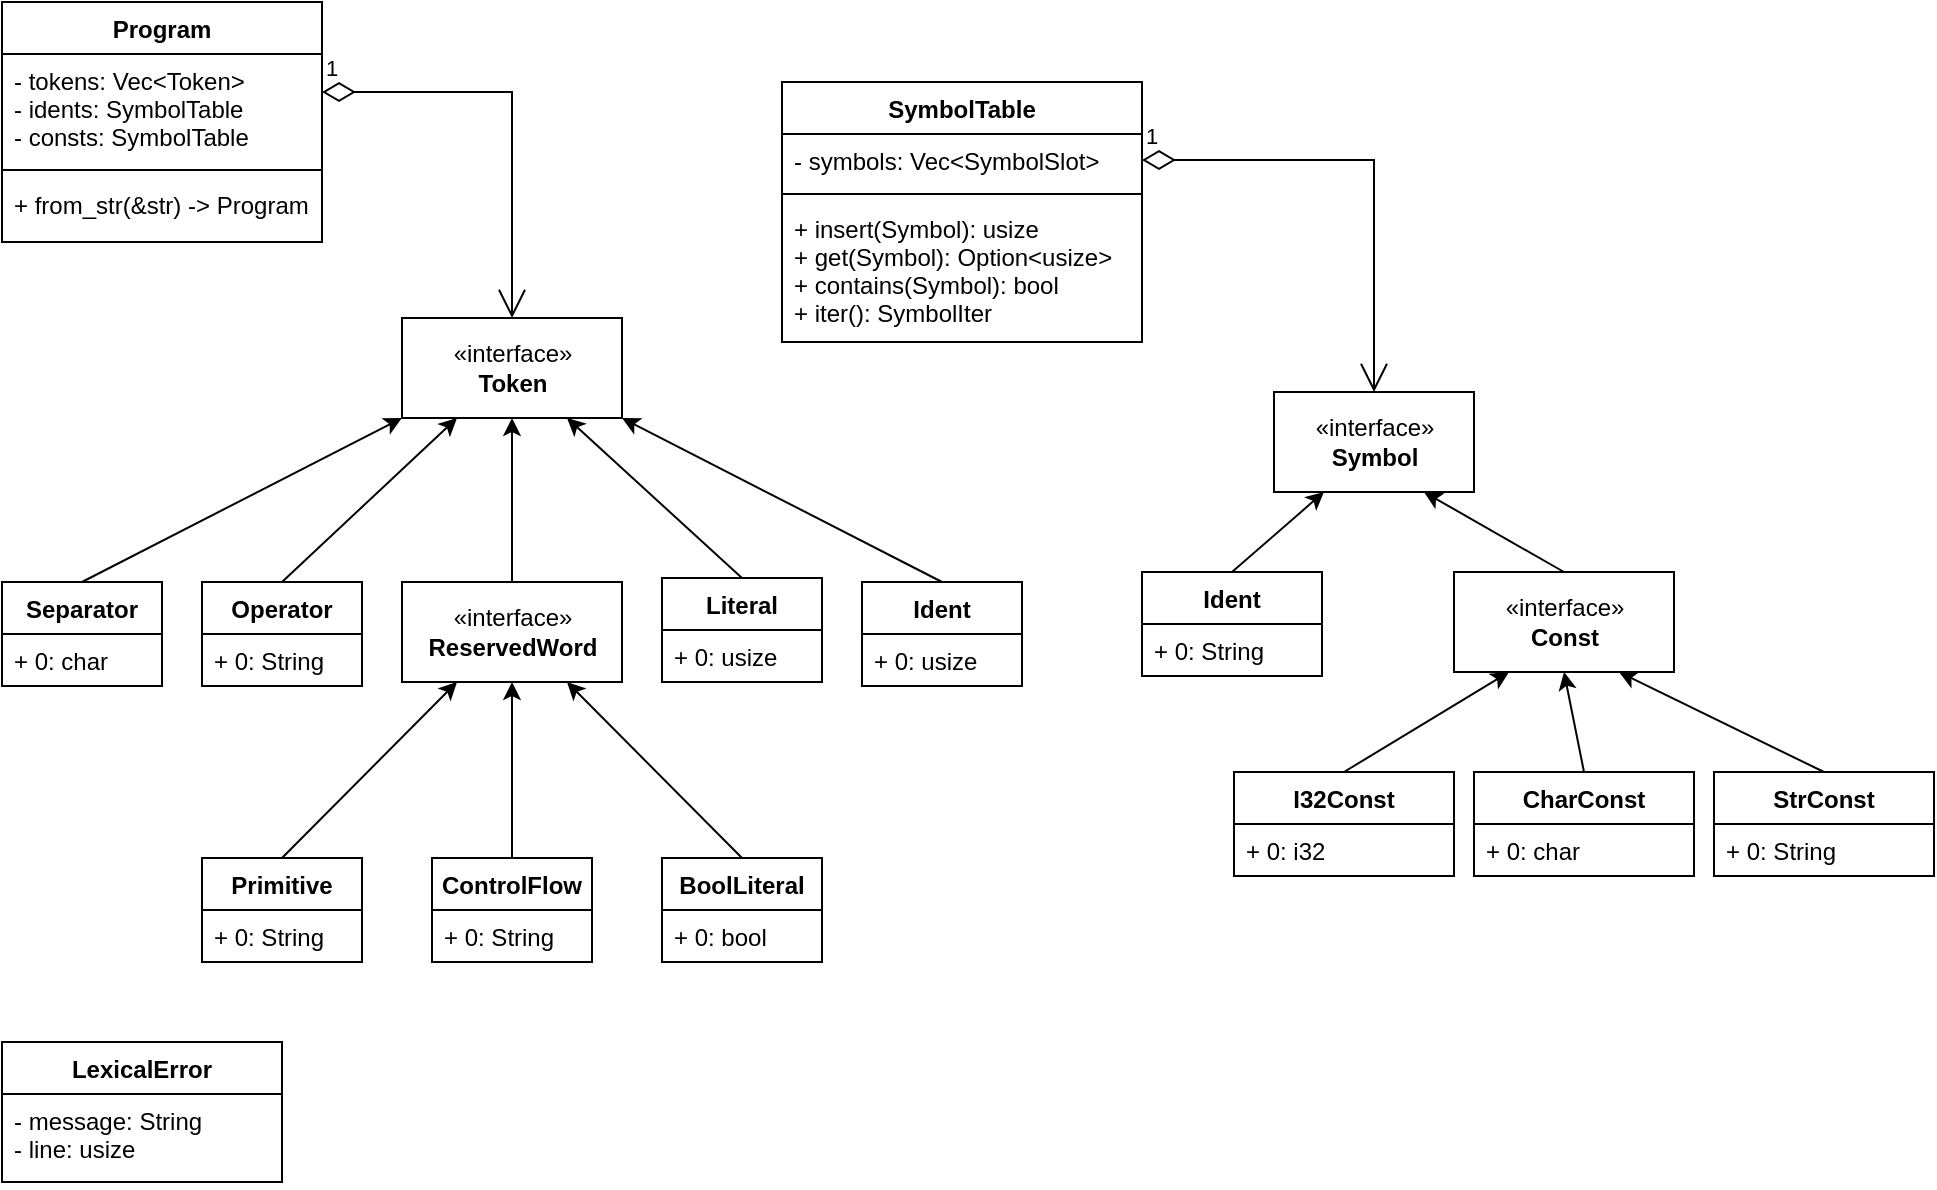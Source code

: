<mxfile version="20.5.1" type="device"><diagram id="C5RBs43oDa-KdzZeNtuy" name="Page-1"><mxGraphModel dx="1254" dy="926" grid="1" gridSize="10" guides="1" tooltips="1" connect="1" arrows="1" fold="1" page="1" pageScale="1" pageWidth="827" pageHeight="1169" math="0" shadow="0"><root><mxCell id="WIyWlLk6GJQsqaUBKTNV-0"/><mxCell id="WIyWlLk6GJQsqaUBKTNV-1" parent="WIyWlLk6GJQsqaUBKTNV-0"/><mxCell id="aQeMRe8vIZH7wKbI3MLA-5" value="Program" style="swimlane;fontStyle=1;align=center;verticalAlign=top;childLayout=stackLayout;horizontal=1;startSize=26;horizontalStack=0;resizeParent=1;resizeParentMax=0;resizeLast=0;collapsible=1;marginBottom=0;" parent="WIyWlLk6GJQsqaUBKTNV-1" vertex="1"><mxGeometry x="30" y="60" width="160" height="120" as="geometry"/></mxCell><mxCell id="aQeMRe8vIZH7wKbI3MLA-6" value="- tokens: Vec&lt;Token&gt;&#xA;- idents: SymbolTable&#xA;- consts: SymbolTable&#xA;" style="text;strokeColor=none;fillColor=none;align=left;verticalAlign=top;spacingLeft=4;spacingRight=4;overflow=hidden;rotatable=0;points=[[0,0.5],[1,0.5]];portConstraint=eastwest;" parent="aQeMRe8vIZH7wKbI3MLA-5" vertex="1"><mxGeometry y="26" width="160" height="54" as="geometry"/></mxCell><mxCell id="aQeMRe8vIZH7wKbI3MLA-7" value="" style="line;strokeWidth=1;fillColor=none;align=left;verticalAlign=middle;spacingTop=-1;spacingLeft=3;spacingRight=3;rotatable=0;labelPosition=right;points=[];portConstraint=eastwest;strokeColor=inherit;" parent="aQeMRe8vIZH7wKbI3MLA-5" vertex="1"><mxGeometry y="80" width="160" height="8" as="geometry"/></mxCell><mxCell id="aQeMRe8vIZH7wKbI3MLA-8" value="+ from_str(&amp;str) -&gt; Program" style="text;strokeColor=none;fillColor=none;align=left;verticalAlign=top;spacingLeft=4;spacingRight=4;overflow=hidden;rotatable=0;points=[[0,0.5],[1,0.5]];portConstraint=eastwest;" parent="aQeMRe8vIZH7wKbI3MLA-5" vertex="1"><mxGeometry y="88" width="160" height="32" as="geometry"/></mxCell><mxCell id="aQeMRe8vIZH7wKbI3MLA-10" value="«interface»&lt;br&gt;&lt;b&gt;Symbol&lt;/b&gt;" style="html=1;" parent="WIyWlLk6GJQsqaUBKTNV-1" vertex="1"><mxGeometry x="666" y="255" width="100" height="50" as="geometry"/></mxCell><mxCell id="aQeMRe8vIZH7wKbI3MLA-11" value="Ident" style="swimlane;fontStyle=1;childLayout=stackLayout;horizontal=1;startSize=26;fillColor=none;horizontalStack=0;resizeParent=1;resizeParentMax=0;resizeLast=0;collapsible=1;marginBottom=0;" parent="WIyWlLk6GJQsqaUBKTNV-1" vertex="1"><mxGeometry x="600" y="345" width="90" height="52" as="geometry"/></mxCell><mxCell id="aQeMRe8vIZH7wKbI3MLA-12" value="+ 0: String" style="text;strokeColor=none;fillColor=none;align=left;verticalAlign=top;spacingLeft=4;spacingRight=4;overflow=hidden;rotatable=0;points=[[0,0.5],[1,0.5]];portConstraint=eastwest;" parent="aQeMRe8vIZH7wKbI3MLA-11" vertex="1"><mxGeometry y="26" width="90" height="26" as="geometry"/></mxCell><mxCell id="aQeMRe8vIZH7wKbI3MLA-23" value="«interface»&lt;br&gt;&lt;div&gt;&lt;b&gt;Const&lt;/b&gt;&lt;/div&gt;" style="html=1;" parent="WIyWlLk6GJQsqaUBKTNV-1" vertex="1"><mxGeometry x="756" y="345" width="110" height="50" as="geometry"/></mxCell><mxCell id="aQeMRe8vIZH7wKbI3MLA-28" value="I32Const" style="swimlane;fontStyle=1;childLayout=stackLayout;horizontal=1;startSize=26;fillColor=none;horizontalStack=0;resizeParent=1;resizeParentMax=0;resizeLast=0;collapsible=1;marginBottom=0;" parent="WIyWlLk6GJQsqaUBKTNV-1" vertex="1"><mxGeometry x="646" y="445" width="110" height="52" as="geometry"/></mxCell><mxCell id="aQeMRe8vIZH7wKbI3MLA-29" value="+ 0: i32" style="text;strokeColor=none;fillColor=none;align=left;verticalAlign=top;spacingLeft=4;spacingRight=4;overflow=hidden;rotatable=0;points=[[0,0.5],[1,0.5]];portConstraint=eastwest;" parent="aQeMRe8vIZH7wKbI3MLA-28" vertex="1"><mxGeometry y="26" width="110" height="26" as="geometry"/></mxCell><mxCell id="aQeMRe8vIZH7wKbI3MLA-32" value="CharConst" style="swimlane;fontStyle=1;childLayout=stackLayout;horizontal=1;startSize=26;fillColor=none;horizontalStack=0;resizeParent=1;resizeParentMax=0;resizeLast=0;collapsible=1;marginBottom=0;" parent="WIyWlLk6GJQsqaUBKTNV-1" vertex="1"><mxGeometry x="766" y="445" width="110" height="52" as="geometry"/></mxCell><mxCell id="aQeMRe8vIZH7wKbI3MLA-33" value="+ 0: char" style="text;strokeColor=none;fillColor=none;align=left;verticalAlign=top;spacingLeft=4;spacingRight=4;overflow=hidden;rotatable=0;points=[[0,0.5],[1,0.5]];portConstraint=eastwest;" parent="aQeMRe8vIZH7wKbI3MLA-32" vertex="1"><mxGeometry y="26" width="110" height="26" as="geometry"/></mxCell><mxCell id="aQeMRe8vIZH7wKbI3MLA-34" value="StrConst" style="swimlane;fontStyle=1;childLayout=stackLayout;horizontal=1;startSize=26;fillColor=none;horizontalStack=0;resizeParent=1;resizeParentMax=0;resizeLast=0;collapsible=1;marginBottom=0;" parent="WIyWlLk6GJQsqaUBKTNV-1" vertex="1"><mxGeometry x="886" y="445" width="110" height="52" as="geometry"/></mxCell><mxCell id="aQeMRe8vIZH7wKbI3MLA-35" value="+ 0: String" style="text;strokeColor=none;fillColor=none;align=left;verticalAlign=top;spacingLeft=4;spacingRight=4;overflow=hidden;rotatable=0;points=[[0,0.5],[1,0.5]];portConstraint=eastwest;" parent="aQeMRe8vIZH7wKbI3MLA-34" vertex="1"><mxGeometry y="26" width="110" height="26" as="geometry"/></mxCell><mxCell id="aQeMRe8vIZH7wKbI3MLA-40" value="" style="endArrow=classic;html=1;rounded=0;entryX=0.25;entryY=1;entryDx=0;entryDy=0;exitX=0.5;exitY=0;exitDx=0;exitDy=0;" parent="WIyWlLk6GJQsqaUBKTNV-1" source="aQeMRe8vIZH7wKbI3MLA-28" target="aQeMRe8vIZH7wKbI3MLA-23" edge="1"><mxGeometry width="50" height="50" relative="1" as="geometry"><mxPoint x="666" y="565" as="sourcePoint"/><mxPoint x="716" y="515" as="targetPoint"/></mxGeometry></mxCell><mxCell id="aQeMRe8vIZH7wKbI3MLA-41" value="" style="endArrow=classic;html=1;rounded=0;entryX=0.5;entryY=1;entryDx=0;entryDy=0;exitX=0.5;exitY=0;exitDx=0;exitDy=0;" parent="WIyWlLk6GJQsqaUBKTNV-1" source="aQeMRe8vIZH7wKbI3MLA-32" target="aQeMRe8vIZH7wKbI3MLA-23" edge="1"><mxGeometry width="50" height="50" relative="1" as="geometry"><mxPoint x="666" y="565" as="sourcePoint"/><mxPoint x="716" y="515" as="targetPoint"/></mxGeometry></mxCell><mxCell id="aQeMRe8vIZH7wKbI3MLA-42" value="" style="endArrow=classic;html=1;rounded=0;entryX=0.75;entryY=1;entryDx=0;entryDy=0;exitX=0.5;exitY=0;exitDx=0;exitDy=0;" parent="WIyWlLk6GJQsqaUBKTNV-1" source="aQeMRe8vIZH7wKbI3MLA-34" target="aQeMRe8vIZH7wKbI3MLA-23" edge="1"><mxGeometry width="50" height="50" relative="1" as="geometry"><mxPoint x="666" y="565" as="sourcePoint"/><mxPoint x="716" y="515" as="targetPoint"/></mxGeometry></mxCell><mxCell id="aQeMRe8vIZH7wKbI3MLA-43" value="" style="endArrow=classic;html=1;rounded=0;entryX=0.25;entryY=1;entryDx=0;entryDy=0;exitX=0.5;exitY=0;exitDx=0;exitDy=0;" parent="WIyWlLk6GJQsqaUBKTNV-1" source="aQeMRe8vIZH7wKbI3MLA-11" target="aQeMRe8vIZH7wKbI3MLA-10" edge="1"><mxGeometry width="50" height="50" relative="1" as="geometry"><mxPoint x="666" y="565" as="sourcePoint"/><mxPoint x="716" y="515" as="targetPoint"/></mxGeometry></mxCell><mxCell id="aQeMRe8vIZH7wKbI3MLA-44" value="" style="endArrow=classic;html=1;rounded=0;entryX=0.75;entryY=1;entryDx=0;entryDy=0;exitX=0.5;exitY=0;exitDx=0;exitDy=0;" parent="WIyWlLk6GJQsqaUBKTNV-1" source="aQeMRe8vIZH7wKbI3MLA-23" target="aQeMRe8vIZH7wKbI3MLA-10" edge="1"><mxGeometry width="50" height="50" relative="1" as="geometry"><mxPoint x="666" y="565" as="sourcePoint"/><mxPoint x="716" y="515" as="targetPoint"/></mxGeometry></mxCell><mxCell id="aQeMRe8vIZH7wKbI3MLA-49" value="«interface»&lt;br&gt;&lt;div&gt;&lt;b&gt;Token&lt;/b&gt;&lt;/div&gt;" style="html=1;" parent="WIyWlLk6GJQsqaUBKTNV-1" vertex="1"><mxGeometry x="230" y="218" width="110" height="50" as="geometry"/></mxCell><mxCell id="aQeMRe8vIZH7wKbI3MLA-50" value="Literal" style="swimlane;fontStyle=1;childLayout=stackLayout;horizontal=1;startSize=26;fillColor=none;horizontalStack=0;resizeParent=1;resizeParentMax=0;resizeLast=0;collapsible=1;marginBottom=0;" parent="WIyWlLk6GJQsqaUBKTNV-1" vertex="1"><mxGeometry x="360" y="348" width="80" height="52" as="geometry"/></mxCell><mxCell id="aQeMRe8vIZH7wKbI3MLA-51" value="+ 0: usize" style="text;strokeColor=none;fillColor=none;align=left;verticalAlign=top;spacingLeft=4;spacingRight=4;overflow=hidden;rotatable=0;points=[[0,0.5],[1,0.5]];portConstraint=eastwest;" parent="aQeMRe8vIZH7wKbI3MLA-50" vertex="1"><mxGeometry y="26" width="80" height="26" as="geometry"/></mxCell><mxCell id="aQeMRe8vIZH7wKbI3MLA-54" value="Ident" style="swimlane;fontStyle=1;childLayout=stackLayout;horizontal=1;startSize=26;fillColor=none;horizontalStack=0;resizeParent=1;resizeParentMax=0;resizeLast=0;collapsible=1;marginBottom=0;" parent="WIyWlLk6GJQsqaUBKTNV-1" vertex="1"><mxGeometry x="460" y="350" width="80" height="52" as="geometry"/></mxCell><mxCell id="aQeMRe8vIZH7wKbI3MLA-55" value="+ 0: usize" style="text;strokeColor=none;fillColor=none;align=left;verticalAlign=top;spacingLeft=4;spacingRight=4;overflow=hidden;rotatable=0;points=[[0,0.5],[1,0.5]];portConstraint=eastwest;" parent="aQeMRe8vIZH7wKbI3MLA-54" vertex="1"><mxGeometry y="26" width="80" height="26" as="geometry"/></mxCell><mxCell id="aQeMRe8vIZH7wKbI3MLA-59" value="«interface»&lt;br&gt;&lt;b&gt;ReservedWord&lt;/b&gt;" style="html=1;" parent="WIyWlLk6GJQsqaUBKTNV-1" vertex="1"><mxGeometry x="230" y="350" width="110" height="50" as="geometry"/></mxCell><mxCell id="aQeMRe8vIZH7wKbI3MLA-60" value="" style="endArrow=classic;html=1;rounded=0;entryX=0;entryY=1;entryDx=0;entryDy=0;exitX=0.5;exitY=0;exitDx=0;exitDy=0;" parent="WIyWlLk6GJQsqaUBKTNV-1" source="aQeMRe8vIZH7wKbI3MLA-65" target="aQeMRe8vIZH7wKbI3MLA-49" edge="1"><mxGeometry width="50" height="50" relative="1" as="geometry"><mxPoint x="70" y="380" as="sourcePoint"/><mxPoint x="450" y="288" as="targetPoint"/></mxGeometry></mxCell><mxCell id="aQeMRe8vIZH7wKbI3MLA-61" value="" style="endArrow=classic;html=1;rounded=0;entryX=0.25;entryY=1;entryDx=0;entryDy=0;exitX=0.5;exitY=0;exitDx=0;exitDy=0;" parent="WIyWlLk6GJQsqaUBKTNV-1" source="aQeMRe8vIZH7wKbI3MLA-67" target="aQeMRe8vIZH7wKbI3MLA-49" edge="1"><mxGeometry width="50" height="50" relative="1" as="geometry"><mxPoint x="170" y="348" as="sourcePoint"/><mxPoint x="450" y="288" as="targetPoint"/></mxGeometry></mxCell><mxCell id="aQeMRe8vIZH7wKbI3MLA-62" value="" style="endArrow=classic;html=1;rounded=0;entryX=0.5;entryY=1;entryDx=0;entryDy=0;exitX=0.5;exitY=0;exitDx=0;exitDy=0;" parent="WIyWlLk6GJQsqaUBKTNV-1" source="aQeMRe8vIZH7wKbI3MLA-59" target="aQeMRe8vIZH7wKbI3MLA-49" edge="1"><mxGeometry width="50" height="50" relative="1" as="geometry"><mxPoint x="400" y="338" as="sourcePoint"/><mxPoint x="450" y="288" as="targetPoint"/></mxGeometry></mxCell><mxCell id="aQeMRe8vIZH7wKbI3MLA-63" value="" style="endArrow=classic;html=1;rounded=0;entryX=0.75;entryY=1;entryDx=0;entryDy=0;exitX=0.5;exitY=0;exitDx=0;exitDy=0;" parent="WIyWlLk6GJQsqaUBKTNV-1" source="aQeMRe8vIZH7wKbI3MLA-50" target="aQeMRe8vIZH7wKbI3MLA-49" edge="1"><mxGeometry width="50" height="50" relative="1" as="geometry"><mxPoint x="400" y="338" as="sourcePoint"/><mxPoint x="450" y="288" as="targetPoint"/></mxGeometry></mxCell><mxCell id="aQeMRe8vIZH7wKbI3MLA-64" value="" style="endArrow=classic;html=1;rounded=0;entryX=1;entryY=1;entryDx=0;entryDy=0;exitX=0.5;exitY=0;exitDx=0;exitDy=0;" parent="WIyWlLk6GJQsqaUBKTNV-1" source="aQeMRe8vIZH7wKbI3MLA-54" target="aQeMRe8vIZH7wKbI3MLA-49" edge="1"><mxGeometry width="50" height="50" relative="1" as="geometry"><mxPoint x="400" y="338" as="sourcePoint"/><mxPoint x="450" y="288" as="targetPoint"/></mxGeometry></mxCell><mxCell id="aQeMRe8vIZH7wKbI3MLA-65" value="Separator" style="swimlane;fontStyle=1;childLayout=stackLayout;horizontal=1;startSize=26;fillColor=none;horizontalStack=0;resizeParent=1;resizeParentMax=0;resizeLast=0;collapsible=1;marginBottom=0;" parent="WIyWlLk6GJQsqaUBKTNV-1" vertex="1"><mxGeometry x="30" y="350" width="80" height="52" as="geometry"/></mxCell><mxCell id="aQeMRe8vIZH7wKbI3MLA-66" value="+ 0: char" style="text;strokeColor=none;fillColor=none;align=left;verticalAlign=top;spacingLeft=4;spacingRight=4;overflow=hidden;rotatable=0;points=[[0,0.5],[1,0.5]];portConstraint=eastwest;" parent="aQeMRe8vIZH7wKbI3MLA-65" vertex="1"><mxGeometry y="26" width="80" height="26" as="geometry"/></mxCell><mxCell id="aQeMRe8vIZH7wKbI3MLA-67" value="Operator" style="swimlane;fontStyle=1;childLayout=stackLayout;horizontal=1;startSize=26;fillColor=none;horizontalStack=0;resizeParent=1;resizeParentMax=0;resizeLast=0;collapsible=1;marginBottom=0;" parent="WIyWlLk6GJQsqaUBKTNV-1" vertex="1"><mxGeometry x="130" y="350" width="80" height="52" as="geometry"/></mxCell><mxCell id="aQeMRe8vIZH7wKbI3MLA-68" value="+ 0: String" style="text;strokeColor=none;fillColor=none;align=left;verticalAlign=top;spacingLeft=4;spacingRight=4;overflow=hidden;rotatable=0;points=[[0,0.5],[1,0.5]];portConstraint=eastwest;" parent="aQeMRe8vIZH7wKbI3MLA-67" vertex="1"><mxGeometry y="26" width="80" height="26" as="geometry"/></mxCell><mxCell id="aQeMRe8vIZH7wKbI3MLA-69" value="BoolLiteral" style="swimlane;fontStyle=1;childLayout=stackLayout;horizontal=1;startSize=26;fillColor=none;horizontalStack=0;resizeParent=1;resizeParentMax=0;resizeLast=0;collapsible=1;marginBottom=0;" parent="WIyWlLk6GJQsqaUBKTNV-1" vertex="1"><mxGeometry x="360" y="488" width="80" height="52" as="geometry"/></mxCell><mxCell id="aQeMRe8vIZH7wKbI3MLA-70" value="+ 0: bool" style="text;strokeColor=none;fillColor=none;align=left;verticalAlign=top;spacingLeft=4;spacingRight=4;overflow=hidden;rotatable=0;points=[[0,0.5],[1,0.5]];portConstraint=eastwest;" parent="aQeMRe8vIZH7wKbI3MLA-69" vertex="1"><mxGeometry y="26" width="80" height="26" as="geometry"/></mxCell><mxCell id="aQeMRe8vIZH7wKbI3MLA-71" value="ControlFlow" style="swimlane;fontStyle=1;childLayout=stackLayout;horizontal=1;startSize=26;fillColor=none;horizontalStack=0;resizeParent=1;resizeParentMax=0;resizeLast=0;collapsible=1;marginBottom=0;" parent="WIyWlLk6GJQsqaUBKTNV-1" vertex="1"><mxGeometry x="245" y="488" width="80" height="52" as="geometry"/></mxCell><mxCell id="aQeMRe8vIZH7wKbI3MLA-72" value="+ 0: String" style="text;strokeColor=none;fillColor=none;align=left;verticalAlign=top;spacingLeft=4;spacingRight=4;overflow=hidden;rotatable=0;points=[[0,0.5],[1,0.5]];portConstraint=eastwest;" parent="aQeMRe8vIZH7wKbI3MLA-71" vertex="1"><mxGeometry y="26" width="80" height="26" as="geometry"/></mxCell><mxCell id="aQeMRe8vIZH7wKbI3MLA-73" value="Primitive" style="swimlane;fontStyle=1;childLayout=stackLayout;horizontal=1;startSize=26;fillColor=none;horizontalStack=0;resizeParent=1;resizeParentMax=0;resizeLast=0;collapsible=1;marginBottom=0;" parent="WIyWlLk6GJQsqaUBKTNV-1" vertex="1"><mxGeometry x="130" y="488" width="80" height="52" as="geometry"/></mxCell><mxCell id="aQeMRe8vIZH7wKbI3MLA-74" value="+ 0: String" style="text;strokeColor=none;fillColor=none;align=left;verticalAlign=top;spacingLeft=4;spacingRight=4;overflow=hidden;rotatable=0;points=[[0,0.5],[1,0.5]];portConstraint=eastwest;" parent="aQeMRe8vIZH7wKbI3MLA-73" vertex="1"><mxGeometry y="26" width="80" height="26" as="geometry"/></mxCell><mxCell id="aQeMRe8vIZH7wKbI3MLA-75" value="" style="endArrow=classic;html=1;rounded=0;entryX=0.25;entryY=1;entryDx=0;entryDy=0;exitX=0.5;exitY=0;exitDx=0;exitDy=0;" parent="WIyWlLk6GJQsqaUBKTNV-1" source="aQeMRe8vIZH7wKbI3MLA-73" target="aQeMRe8vIZH7wKbI3MLA-59" edge="1"><mxGeometry width="50" height="50" relative="1" as="geometry"><mxPoint x="360" y="498" as="sourcePoint"/><mxPoint x="410" y="448" as="targetPoint"/></mxGeometry></mxCell><mxCell id="aQeMRe8vIZH7wKbI3MLA-76" value="" style="endArrow=classic;html=1;rounded=0;entryX=0.5;entryY=1;entryDx=0;entryDy=0;exitX=0.5;exitY=0;exitDx=0;exitDy=0;" parent="WIyWlLk6GJQsqaUBKTNV-1" source="aQeMRe8vIZH7wKbI3MLA-71" target="aQeMRe8vIZH7wKbI3MLA-59" edge="1"><mxGeometry width="50" height="50" relative="1" as="geometry"><mxPoint x="360" y="498" as="sourcePoint"/><mxPoint x="410" y="448" as="targetPoint"/></mxGeometry></mxCell><mxCell id="aQeMRe8vIZH7wKbI3MLA-77" value="" style="endArrow=classic;html=1;rounded=0;entryX=0.75;entryY=1;entryDx=0;entryDy=0;exitX=0.5;exitY=0;exitDx=0;exitDy=0;" parent="WIyWlLk6GJQsqaUBKTNV-1" source="aQeMRe8vIZH7wKbI3MLA-69" target="aQeMRe8vIZH7wKbI3MLA-59" edge="1"><mxGeometry width="50" height="50" relative="1" as="geometry"><mxPoint x="360" y="498" as="sourcePoint"/><mxPoint x="410" y="448" as="targetPoint"/></mxGeometry></mxCell><mxCell id="aQeMRe8vIZH7wKbI3MLA-82" value="LexicalError" style="swimlane;fontStyle=1;childLayout=stackLayout;horizontal=1;startSize=26;fillColor=none;horizontalStack=0;resizeParent=1;resizeParentMax=0;resizeLast=0;collapsible=1;marginBottom=0;" parent="WIyWlLk6GJQsqaUBKTNV-1" vertex="1"><mxGeometry x="30" y="580" width="140" height="70" as="geometry"/></mxCell><mxCell id="aQeMRe8vIZH7wKbI3MLA-83" value="- message: String&#xA;- line: usize" style="text;strokeColor=none;fillColor=none;align=left;verticalAlign=top;spacingLeft=4;spacingRight=4;overflow=hidden;rotatable=0;points=[[0,0.5],[1,0.5]];portConstraint=eastwest;" parent="aQeMRe8vIZH7wKbI3MLA-82" vertex="1"><mxGeometry y="26" width="140" height="44" as="geometry"/></mxCell><mxCell id="tlsxjxIRsH3sHYHeeh51-3" value="SymbolTable" style="swimlane;fontStyle=1;align=center;verticalAlign=top;childLayout=stackLayout;horizontal=1;startSize=26;horizontalStack=0;resizeParent=1;resizeParentMax=0;resizeLast=0;collapsible=1;marginBottom=0;" vertex="1" parent="WIyWlLk6GJQsqaUBKTNV-1"><mxGeometry x="420" y="100" width="180" height="130" as="geometry"/></mxCell><mxCell id="tlsxjxIRsH3sHYHeeh51-4" value="- symbols: Vec&lt;SymbolSlot&gt;" style="text;strokeColor=none;fillColor=none;align=left;verticalAlign=top;spacingLeft=4;spacingRight=4;overflow=hidden;rotatable=0;points=[[0,0.5],[1,0.5]];portConstraint=eastwest;" vertex="1" parent="tlsxjxIRsH3sHYHeeh51-3"><mxGeometry y="26" width="180" height="26" as="geometry"/></mxCell><mxCell id="tlsxjxIRsH3sHYHeeh51-5" value="" style="line;strokeWidth=1;fillColor=none;align=left;verticalAlign=middle;spacingTop=-1;spacingLeft=3;spacingRight=3;rotatable=0;labelPosition=right;points=[];portConstraint=eastwest;strokeColor=inherit;" vertex="1" parent="tlsxjxIRsH3sHYHeeh51-3"><mxGeometry y="52" width="180" height="8" as="geometry"/></mxCell><mxCell id="tlsxjxIRsH3sHYHeeh51-6" value="+ insert(Symbol): usize&#xA;+ get(Symbol): Option&lt;usize&gt;&#xA;+ contains(Symbol): bool&#xA;+ iter(): SymbolIter&#xA;" style="text;strokeColor=none;fillColor=none;align=left;verticalAlign=top;spacingLeft=4;spacingRight=4;overflow=hidden;rotatable=0;points=[[0,0.5],[1,0.5]];portConstraint=eastwest;" vertex="1" parent="tlsxjxIRsH3sHYHeeh51-3"><mxGeometry y="60" width="180" height="70" as="geometry"/></mxCell><mxCell id="tlsxjxIRsH3sHYHeeh51-8" value="1" style="endArrow=open;html=1;endSize=12;startArrow=diamondThin;startSize=14;startFill=0;edgeStyle=orthogonalEdgeStyle;align=left;verticalAlign=bottom;rounded=0;exitX=1;exitY=0.5;exitDx=0;exitDy=0;entryX=0.5;entryY=0;entryDx=0;entryDy=0;" edge="1" parent="WIyWlLk6GJQsqaUBKTNV-1" source="tlsxjxIRsH3sHYHeeh51-4" target="aQeMRe8vIZH7wKbI3MLA-10"><mxGeometry x="-1" y="3" relative="1" as="geometry"><mxPoint x="636" y="140" as="sourcePoint"/><mxPoint x="796" y="140" as="targetPoint"/></mxGeometry></mxCell><mxCell id="tlsxjxIRsH3sHYHeeh51-9" value="1" style="endArrow=open;html=1;endSize=12;startArrow=diamondThin;startSize=14;startFill=0;edgeStyle=orthogonalEdgeStyle;align=left;verticalAlign=bottom;rounded=0;exitX=1;exitY=0.352;exitDx=0;exitDy=0;exitPerimeter=0;" edge="1" parent="WIyWlLk6GJQsqaUBKTNV-1" source="aQeMRe8vIZH7wKbI3MLA-6" target="aQeMRe8vIZH7wKbI3MLA-49"><mxGeometry x="-1" y="3" relative="1" as="geometry"><mxPoint x="210" y="110" as="sourcePoint"/><mxPoint x="326" y="226" as="targetPoint"/></mxGeometry></mxCell></root></mxGraphModel></diagram></mxfile>